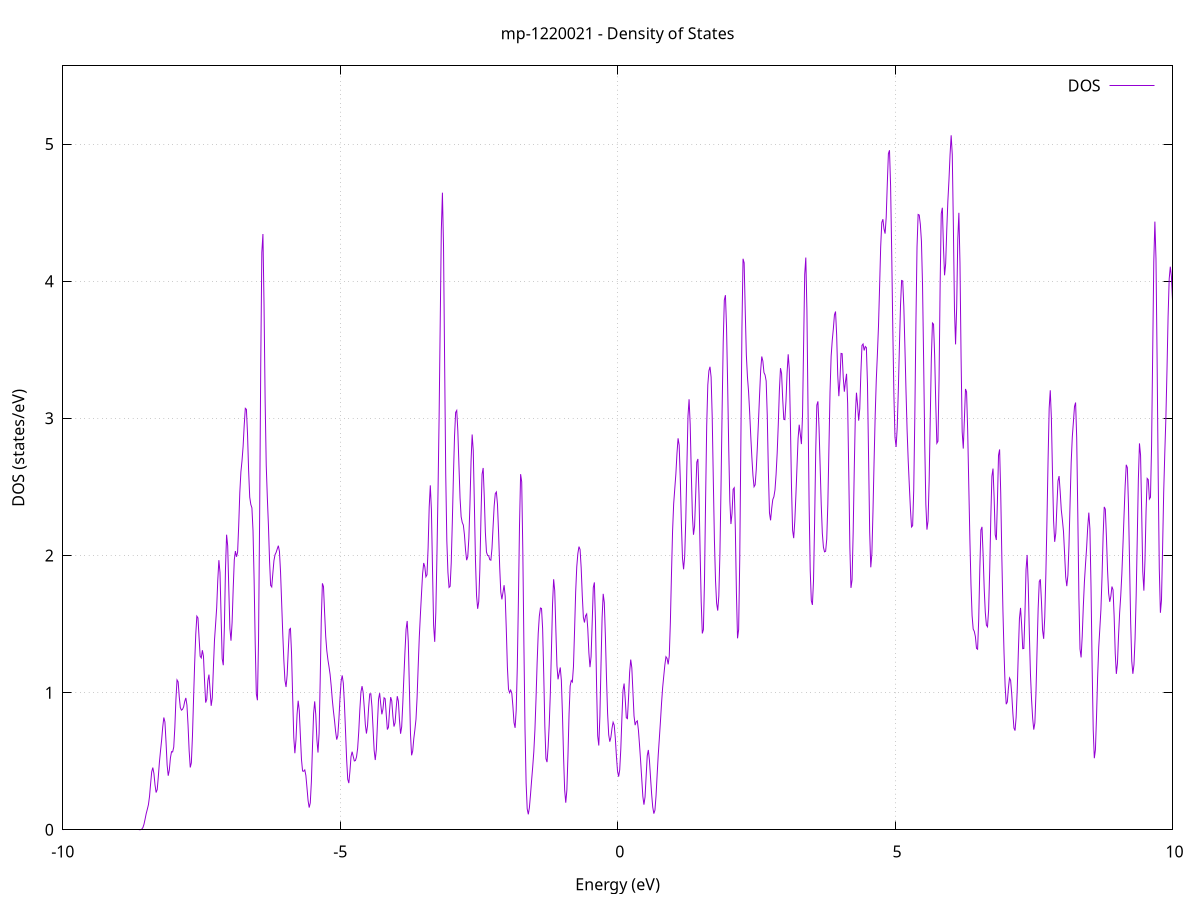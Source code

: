 set title 'mp-1220021 - Density of States'
set xlabel 'Energy (eV)'
set ylabel 'DOS (states/eV)'
set grid
set xrange [-10:10]
set yrange [0:5.570]
set xzeroaxis lt -1
set terminal png size 800,600
set output 'mp-1220021_dos_gnuplot.png'
plot '-' using 1:2 with lines title 'DOS'
-10.302700 0.000000
-10.282900 0.000000
-10.263000 0.000000
-10.243200 0.000000
-10.223300 0.000000
-10.203500 0.000000
-10.183600 0.000000
-10.163800 0.000000
-10.143900 0.000000
-10.124100 0.000000
-10.104200 0.000000
-10.084400 0.000000
-10.064500 0.000000
-10.044700 0.000000
-10.024900 0.000000
-10.005000 0.000000
-9.985200 0.000000
-9.965300 0.000000
-9.945500 0.000000
-9.925600 0.000000
-9.905800 0.000000
-9.885900 0.000000
-9.866100 0.000000
-9.846200 0.000000
-9.826400 0.000000
-9.806500 0.000000
-9.786700 0.000000
-9.766900 0.000000
-9.747000 0.000000
-9.727200 0.000000
-9.707300 0.000000
-9.687500 0.000000
-9.667600 0.000000
-9.647800 0.000000
-9.627900 0.000000
-9.608100 0.000000
-9.588200 0.000000
-9.568400 0.000000
-9.548500 0.000000
-9.528700 0.000000
-9.508900 0.000000
-9.489000 0.000000
-9.469200 0.000000
-9.449300 0.000000
-9.429500 0.000000
-9.409600 0.000000
-9.389800 0.000000
-9.369900 0.000000
-9.350100 0.000000
-9.330200 0.000000
-9.310400 0.000000
-9.290500 0.000000
-9.270700 0.000000
-9.250800 0.000000
-9.231000 0.000000
-9.211200 0.000000
-9.191300 0.000000
-9.171500 0.000000
-9.151600 0.000000
-9.131800 0.000000
-9.111900 0.000000
-9.092100 0.000000
-9.072200 0.000000
-9.052400 0.000000
-9.032500 0.000000
-9.012700 0.000000
-8.992800 0.000000
-8.973000 0.000000
-8.953200 0.000000
-8.933300 0.000000
-8.913500 0.000000
-8.893600 0.000000
-8.873800 0.000000
-8.853900 0.000000
-8.834100 0.000000
-8.814200 0.000000
-8.794400 0.000000
-8.774500 0.000000
-8.754700 0.000000
-8.734800 0.000000
-8.715000 0.000000
-8.695200 0.000000
-8.675300 0.000000
-8.655500 0.000000
-8.635600 0.000000
-8.615800 0.000200
-8.595900 0.001000
-8.576100 0.004700
-8.556200 0.016000
-8.536400 0.040600
-8.516500 0.078200
-8.496700 0.117800
-8.476800 0.149000
-8.457000 0.182200
-8.437100 0.242700
-8.417300 0.335300
-8.397500 0.422600
-8.377600 0.453400
-8.357800 0.410400
-8.337900 0.327800
-8.318100 0.271600
-8.298200 0.293700
-8.278400 0.387000
-8.258500 0.494100
-8.238700 0.576000
-8.218800 0.653500
-8.199000 0.749000
-8.179100 0.818600
-8.159300 0.786000
-8.139500 0.641100
-8.119600 0.472600
-8.099800 0.394000
-8.079900 0.436000
-8.060100 0.524500
-8.040200 0.569400
-8.020400 0.567400
-8.000500 0.602800
-7.980700 0.745000
-7.960800 0.952700
-7.941000 1.092600
-7.921100 1.078400
-7.901300 0.970900
-7.881500 0.890300
-7.861600 0.872200
-7.841800 0.878500
-7.821900 0.896800
-7.802100 0.936400
-7.782200 0.961300
-7.762400 0.908200
-7.742500 0.761300
-7.722700 0.576100
-7.702800 0.454400
-7.683000 0.488100
-7.663100 0.683100
-7.643300 0.952900
-7.623500 1.211600
-7.603600 1.425900
-7.583800 1.557400
-7.563900 1.544600
-7.544100 1.402400
-7.524200 1.265400
-7.504400 1.253000
-7.484500 1.309200
-7.464700 1.265500
-7.444800 1.082700
-7.425000 0.927300
-7.405100 0.952000
-7.385300 1.086800
-7.365400 1.131400
-7.345600 1.019400
-7.325800 0.903800
-7.305900 0.961900
-7.286100 1.177300
-7.266200 1.381700
-7.246400 1.496500
-7.226500 1.619400
-7.206700 1.819000
-7.186800 1.966000
-7.167000 1.876100
-7.147100 1.558900
-7.127300 1.247300
-7.107400 1.199900
-7.087600 1.482700
-7.067800 1.901600
-7.047900 2.151700
-7.028100 2.070900
-7.008200 1.760600
-6.988400 1.468500
-6.968500 1.378700
-6.948700 1.509800
-6.928800 1.757000
-6.909000 1.968700
-6.889100 2.032100
-6.869300 1.990500
-6.849400 2.023400
-6.829600 2.218100
-6.809800 2.458400
-6.789900 2.609700
-6.770100 2.689900
-6.750200 2.795200
-6.730400 2.948900
-6.710500 3.073100
-6.690700 3.065500
-6.670800 2.887100
-6.651000 2.620400
-6.631100 2.425300
-6.611300 2.372000
-6.591400 2.347100
-6.571600 2.180500
-6.551700 1.818100
-6.531900 1.356400
-6.512100 0.990800
-6.492200 0.944400
-6.472400 1.375200
-6.452500 2.275200
-6.432700 3.382300
-6.412800 4.209400
-6.393000 4.343900
-6.373100 3.828800
-6.353300 3.130900
-6.333400 2.657400
-6.313600 2.422500
-6.293700 2.217900
-6.273900 1.964400
-6.254100 1.782100
-6.234200 1.770600
-6.214400 1.869400
-6.194500 1.962600
-6.174700 2.005800
-6.154800 2.022600
-6.135000 2.047800
-6.115100 2.071300
-6.095300 2.029500
-6.075400 1.878300
-6.055600 1.655500
-6.035700 1.430800
-6.015900 1.235500
-5.996100 1.089000
-5.976200 1.041100
-5.956400 1.128900
-5.936500 1.308300
-5.916700 1.460600
-5.896800 1.468100
-5.877000 1.284100
-5.857100 0.968800
-5.837300 0.674900
-5.817400 0.558100
-5.797600 0.655100
-5.777700 0.842300
-5.757900 0.941100
-5.738000 0.870000
-5.718200 0.687900
-5.698400 0.513500
-5.678500 0.428300
-5.658700 0.426800
-5.638800 0.436500
-5.619000 0.395800
-5.599100 0.306600
-5.579300 0.213200
-5.559400 0.161900
-5.539600 0.195800
-5.519700 0.350700
-5.499900 0.605700
-5.480000 0.846400
-5.460200 0.936100
-5.440400 0.839200
-5.420500 0.657100
-5.400700 0.562800
-5.380800 0.701600
-5.361000 1.084200
-5.341100 1.533400
-5.321300 1.796900
-5.301400 1.772600
-5.281600 1.585000
-5.261700 1.410900
-5.241900 1.306600
-5.222000 1.240700
-5.202200 1.189100
-5.182400 1.132800
-5.162500 1.048600
-5.142700 0.948600
-5.122800 0.866900
-5.103000 0.797300
-5.083100 0.716600
-5.063300 0.657600
-5.043400 0.685600
-5.023600 0.807900
-5.003700 0.963000
-4.983900 1.083000
-4.964000 1.125300
-4.944200 1.068300
-4.924400 0.920700
-4.904500 0.720200
-4.884700 0.515700
-4.864800 0.369100
-4.845000 0.340300
-4.825100 0.425600
-4.805300 0.533600
-4.785400 0.569300
-4.765600 0.535000
-4.745700 0.501800
-4.725900 0.504800
-4.706000 0.532000
-4.686200 0.592900
-4.666300 0.714200
-4.646500 0.874500
-4.626700 1.003500
-4.606800 1.047300
-4.587000 1.002200
-4.567100 0.893100
-4.547300 0.766100
-4.527400 0.701800
-4.507600 0.759100
-4.487700 0.892400
-4.467900 0.991100
-4.448000 0.991800
-4.428200 0.897400
-4.408300 0.739400
-4.388500 0.579800
-4.368700 0.508600
-4.348800 0.585500
-4.329000 0.776000
-4.309100 0.953100
-4.289300 0.996300
-4.269400 0.914000
-4.249600 0.842000
-4.229700 0.879900
-4.209900 0.962600
-4.190000 0.955200
-4.170200 0.838000
-4.150300 0.730900
-4.130500 0.747900
-4.110700 0.870600
-4.090800 0.967200
-4.071000 0.939400
-4.051100 0.828800
-4.031300 0.752500
-4.011400 0.779700
-3.991600 0.887100
-3.971700 0.974000
-3.951900 0.937900
-3.932000 0.798800
-3.912200 0.700300
-3.892300 0.750100
-3.872500 0.918700
-3.852600 1.115600
-3.832800 1.300700
-3.813000 1.462100
-3.793100 1.522400
-3.773300 1.373200
-3.753400 1.035800
-3.733600 0.699200
-3.713700 0.543000
-3.693900 0.573100
-3.674000 0.664300
-3.654200 0.729700
-3.634300 0.806200
-3.614500 0.965600
-3.594600 1.193000
-3.574800 1.405100
-3.555000 1.568100
-3.535100 1.720000
-3.515300 1.866700
-3.495400 1.945300
-3.475600 1.917600
-3.455700 1.844800
-3.435900 1.859600
-3.416000 2.055400
-3.396200 2.354500
-3.376300 2.511400
-3.356500 2.333700
-3.336600 1.897000
-3.316800 1.490600
-3.297000 1.370400
-3.277100 1.582000
-3.257300 1.991400
-3.237400 2.466000
-3.217600 3.014700
-3.197700 3.697200
-3.177900 4.370000
-3.158000 4.645300
-3.138200 4.256300
-3.118300 3.408000
-3.098500 2.595600
-3.078600 2.108000
-3.058800 1.877600
-3.038900 1.767000
-3.019100 1.775400
-2.999300 1.945700
-2.979400 2.245400
-2.959600 2.583600
-2.939700 2.870900
-2.919900 3.043000
-2.900000 3.057400
-2.880200 2.907600
-2.860300 2.657100
-2.840500 2.420200
-2.820600 2.282200
-2.800800 2.241300
-2.780900 2.221400
-2.761100 2.151000
-2.741300 2.039600
-2.721400 1.965800
-2.701600 1.990600
-2.681700 2.125700
-2.661900 2.374800
-2.642000 2.688500
-2.622200 2.882100
-2.602300 2.765700
-2.582500 2.380700
-2.562600 1.968200
-2.542800 1.707100
-2.522900 1.611200
-2.503100 1.664600
-2.483300 1.901200
-2.463400 2.279000
-2.443600 2.592400
-2.423700 2.638100
-2.403900 2.430300
-2.384000 2.169600
-2.364200 2.025200
-2.344300 2.000300
-2.324500 1.997900
-2.304600 1.969400
-2.284800 1.965700
-2.264900 2.051200
-2.245100 2.209400
-2.225300 2.361000
-2.205400 2.451100
-2.185600 2.463300
-2.165700 2.372200
-2.145900 2.167000
-2.126000 1.916500
-2.106200 1.733300
-2.086300 1.679900
-2.066500 1.731500
-2.046600 1.783300
-2.026800 1.704000
-2.006900 1.462600
-1.987100 1.186400
-1.967200 1.025500
-1.947400 0.999200
-1.927600 1.018400
-1.907700 0.995700
-1.887900 0.901500
-1.868000 0.782100
-1.848200 0.743300
-1.828300 0.871600
-1.808500 1.186200
-1.788600 1.667000
-1.768800 2.217300
-1.748900 2.593000
-1.729100 2.537000
-1.709200 2.037700
-1.689400 1.344800
-1.669600 0.735400
-1.649700 0.340200
-1.629900 0.152600
-1.610000 0.112500
-1.590200 0.162300
-1.570300 0.257100
-1.550500 0.361100
-1.530600 0.459400
-1.510800 0.569900
-1.490900 0.729400
-1.471100 0.956100
-1.451200 1.216000
-1.431400 1.431600
-1.411600 1.557300
-1.391700 1.617000
-1.371900 1.613500
-1.352000 1.466200
-1.332200 1.136700
-1.312300 0.756000
-1.292500 0.518600
-1.272600 0.493300
-1.252800 0.604100
-1.232900 0.769400
-1.213100 0.995300
-1.193200 1.311300
-1.173400 1.645100
-1.153500 1.826600
-1.133700 1.742000
-1.113900 1.463400
-1.094000 1.196700
-1.074200 1.096900
-1.054300 1.141900
-1.034500 1.183500
-1.014600 1.090100
-0.994800 0.843400
-0.974900 0.535000
-0.955100 0.290400
-0.935200 0.197300
-0.915400 0.288400
-0.895500 0.539500
-0.875700 0.844400
-0.855900 1.048800
-0.836000 1.088300
-0.816200 1.077700
-0.796300 1.189600
-0.776500 1.452100
-0.756600 1.733100
-0.736800 1.917900
-0.716900 2.014600
-0.697100 2.064500
-0.677200 2.043500
-0.657400 1.911400
-0.637500 1.708900
-0.617700 1.548800
-0.597900 1.511300
-0.578000 1.560600
-0.558200 1.573600
-0.538300 1.466600
-0.518500 1.290400
-0.498600 1.185800
-0.478800 1.262100
-0.458900 1.508600
-0.439100 1.765800
-0.419200 1.803700
-0.399400 1.515400
-0.379500 1.047500
-0.359700 0.685000
-0.339800 0.614300
-0.320000 0.828700
-0.300200 1.196400
-0.280300 1.545000
-0.260500 1.720400
-0.240600 1.656700
-0.220800 1.410500
-0.200900 1.105400
-0.181100 0.848700
-0.161200 0.692400
-0.141400 0.642300
-0.121500 0.674400
-0.101700 0.740400
-0.081800 0.784100
-0.062000 0.763200
-0.042200 0.668900
-0.022300 0.537700
-0.002500 0.429300
0.017400 0.387600
0.037200 0.436800
0.057100 0.589800
0.076900 0.817700
0.096800 1.017100
0.116600 1.066400
0.136500 0.954100
0.156300 0.816700
0.176200 0.810500
0.196000 0.958500
0.215800 1.146900
0.235700 1.241100
0.255500 1.180800
0.275400 1.004900
0.295200 0.830600
0.315100 0.763000
0.334900 0.787100
0.354800 0.794300
0.374600 0.726300
0.394500 0.617600
0.414300 0.501600
0.434200 0.371500
0.454000 0.244400
0.473800 0.183200
0.493700 0.238900
0.513500 0.390900
0.533400 0.539600
0.553200 0.581900
0.573100 0.506000
0.592900 0.379400
0.612800 0.259200
0.632600 0.165500
0.652500 0.117800
0.672300 0.143300
0.692200 0.249400
0.712000 0.402000
0.731900 0.547100
0.751700 0.667200
0.771500 0.790400
0.791400 0.924600
0.811200 1.037100
0.831100 1.120900
0.850900 1.201900
0.870800 1.261700
0.890600 1.249800
0.910500 1.206100
0.930300 1.268000
0.950200 1.511300
0.970000 1.860800
0.989900 2.176800
1.009700 2.377000
1.029500 2.486300
1.049400 2.594900
1.069200 2.743400
1.089100 2.854400
1.108900 2.804500
1.128800 2.560200
1.148600 2.231500
1.168500 1.981600
1.188300 1.899400
1.208200 1.993200
1.228000 2.258500
1.247900 2.652200
1.267700 3.015400
1.287500 3.139100
1.307400 2.955800
1.327200 2.606000
1.347100 2.295000
1.366900 2.151100
1.386800 2.214400
1.406600 2.444200
1.426500 2.680100
1.446300 2.703800
1.466200 2.441900
1.486000 2.034900
1.505900 1.661200
1.525700 1.431500
1.545600 1.459100
1.565400 1.823000
1.585200 2.410400
1.605100 2.946100
1.624900 3.242800
1.644800 3.346600
1.664600 3.375900
1.684500 3.300500
1.704300 3.010700
1.724200 2.550400
1.744000 2.112300
1.763900 1.817800
1.783700 1.652100
1.803600 1.598200
1.823400 1.704400
1.843200 2.014400
1.863100 2.499800
1.882900 3.059900
1.902800 3.557500
1.922600 3.862700
1.942500 3.898100
1.962300 3.667900
1.982200 3.253000
2.002000 2.780600
2.021900 2.396800
2.041700 2.229300
2.061600 2.307200
2.081400 2.482400
2.101200 2.493900
2.121100 2.195500
2.140900 1.723600
2.160800 1.396000
2.180600 1.459900
2.200500 1.969500
2.220300 2.802900
2.240200 3.662100
2.260000 4.163500
2.279900 4.133900
2.299700 3.783400
2.319600 3.462000
2.339400 3.301500
2.359300 3.195900
2.379100 3.046100
2.398900 2.872300
2.418800 2.716700
2.438600 2.584200
2.458500 2.501100
2.478300 2.515200
2.498200 2.626500
2.518000 2.791800
2.537900 2.976000
2.557700 3.167800
2.577600 3.349100
2.597400 3.450800
2.617300 3.417300
2.637100 3.333700
2.656900 3.316300
2.676800 3.272400
2.696600 3.018300
2.716500 2.610500
2.736300 2.311100
2.756200 2.256400
2.776000 2.341800
2.795900 2.407700
2.815700 2.427800
2.835600 2.478000
2.855400 2.590700
2.875300 2.747700
2.895100 2.956600
2.914900 3.202400
2.934800 3.366000
2.954600 3.328100
2.974500 3.143300
2.994300 2.992900
3.014200 2.990100
3.034000 3.127000
3.053900 3.332400
3.073700 3.466900
3.093600 3.357200
3.113400 2.970900
3.133300 2.497900
3.153100 2.183900
3.172900 2.126500
3.192800 2.250400
3.212600 2.439300
3.232500 2.648800
3.252300 2.853500
3.272200 2.953400
3.292000 2.885100
3.311900 2.812200
3.331700 3.016500
3.351600 3.536200
3.371400 4.049000
3.391300 4.172500
3.411100 3.788000
3.431000 3.080300
3.450800 2.371000
3.470600 1.892700
3.490500 1.670500
3.510300 1.639800
3.530200 1.818800
3.550000 2.241700
3.569900 2.759900
3.589700 3.096200
3.609600 3.123700
3.629400 2.934600
3.649300 2.656100
3.669100 2.372400
3.689000 2.162700
3.708800 2.060300
3.728600 2.026600
3.748500 2.030900
3.768300 2.119400
3.788200 2.373800
3.808000 2.783600
3.827900 3.194400
3.847700 3.452500
3.867600 3.567100
3.887400 3.652400
3.907300 3.754100
3.927100 3.778900
3.947000 3.609500
3.966800 3.315800
3.986600 3.161600
4.006500 3.281200
4.026300 3.473500
4.046200 3.471500
4.066000 3.297500
4.085900 3.194300
4.105700 3.266800
4.125600 3.324700
4.145400 3.108800
4.165300 2.603400
4.185100 2.061200
4.205000 1.763800
4.224800 1.821300
4.244700 2.164200
4.264500 2.631400
4.284300 3.029000
4.304200 3.187100
4.324000 3.099200
4.343900 2.983400
4.363700 3.070400
4.383600 3.332600
4.403400 3.531600
4.423300 3.542200
4.443100 3.495000
4.463000 3.523800
4.482800 3.515900
4.502700 3.251200
4.522500 2.715500
4.542300 2.171200
4.562200 1.913900
4.582000 2.012800
4.601900 2.322800
4.621700 2.685700
4.641600 3.020600
4.661400 3.279400
4.681300 3.466000
4.701100 3.671600
4.721000 3.959000
4.740800 4.251200
4.760700 4.428100
4.780500 4.452100
4.800300 4.381300
4.820200 4.347000
4.840000 4.464900
4.859900 4.710200
4.879700 4.929900
4.899600 4.954800
4.919400 4.695600
4.939300 4.207800
4.959100 3.648600
4.979000 3.165600
4.998800 2.861800
5.018700 2.791200
5.038500 2.930800
5.058300 3.201700
5.078200 3.524800
5.098000 3.822900
5.117900 4.005200
5.137700 4.002000
5.157600 3.816100
5.177400 3.519400
5.197300 3.196500
5.217100 2.910000
5.237000 2.689300
5.256800 2.511100
5.276700 2.339600
5.296500 2.207700
5.316400 2.217300
5.336200 2.476000
5.356000 3.015400
5.375900 3.698000
5.395700 4.249600
5.415600 4.486600
5.435400 4.482500
5.455300 4.415200
5.475100 4.292200
5.495000 3.970900
5.514800 3.421000
5.534700 2.817600
5.554500 2.375100
5.574400 2.188600
5.594200 2.252100
5.614000 2.540300
5.633900 2.989700
5.653700 3.437900
5.673600 3.695100
5.693400 3.686500
5.713300 3.458600
5.733100 3.110400
5.753000 2.818500
5.772800 2.832900
5.792700 3.284300
5.812500 3.980700
5.832400 4.493100
5.852200 4.535500
5.872000 4.251600
5.891900 4.043000
5.911700 4.126900
5.931600 4.374500
5.951400 4.582700
5.971300 4.737900
5.991100 4.922300
6.011000 5.063700
6.030800 4.924200
6.050700 4.408100
6.070500 3.796400
6.090400 3.539500
6.110200 3.809700
6.130100 4.304300
6.149900 4.498800
6.169700 4.133300
6.189600 3.445100
6.209400 2.902100
6.229300 2.779500
6.249100 2.989700
6.269000 3.214200
6.288800 3.192600
6.308700 2.909400
6.328500 2.509500
6.348400 2.116600
6.368200 1.787200
6.388100 1.561600
6.407900 1.463700
6.427700 1.446600
6.447600 1.408700
6.467400 1.323100
6.487300 1.316500
6.507100 1.528400
6.527000 1.898400
6.546800 2.185400
6.566700 2.208700
6.586500 2.007800
6.606400 1.758600
6.626200 1.583900
6.646100 1.492400
6.665900 1.480100
6.685700 1.601400
6.705600 1.893500
6.725400 2.277100
6.745300 2.578200
6.765100 2.633700
6.785000 2.423700
6.804800 2.151100
6.824700 2.113000
6.844500 2.394400
6.864400 2.730800
6.884200 2.773200
6.904100 2.454400
6.923900 1.995300
6.943800 1.600000
6.963600 1.292900
6.983400 1.049100
7.003300 0.915700
7.023100 0.932000
7.043000 1.033900
7.062800 1.106700
7.082700 1.089500
7.102500 0.990500
7.122400 0.852700
7.142200 0.742200
7.162100 0.723300
7.181900 0.820000
7.201800 1.022300
7.221600 1.295300
7.241400 1.539900
7.261300 1.617900
7.281100 1.493900
7.301000 1.320400
7.320800 1.321900
7.340700 1.574900
7.360500 1.898900
7.380400 2.003900
7.400200 1.788800
7.420100 1.428700
7.439900 1.135600
7.459800 0.950100
7.479600 0.813700
7.499400 0.730500
7.519300 0.778500
7.539100 0.994000
7.559000 1.309500
7.578800 1.613200
7.598700 1.809500
7.618500 1.826200
7.638400 1.663500
7.658200 1.455700
7.678100 1.392400
7.697900 1.550500
7.717800 1.864500
7.737600 2.257400
7.757400 2.695100
7.777300 3.074000
7.797100 3.204300
7.817000 3.002400
7.836800 2.606900
7.856700 2.254100
7.876500 2.099500
7.896400 2.161600
7.916200 2.358000
7.936100 2.542600
7.955900 2.579100
7.975800 2.465600
7.995600 2.333000
8.015500 2.259100
8.035300 2.175400
8.055100 2.015500
8.075000 1.845100
8.094800 1.776300
8.114700 1.856000
8.134500 2.076300
8.154400 2.387300
8.174200 2.680800
8.194100 2.864300
8.213900 2.973200
8.233800 3.086100
8.253600 3.115200
8.273500 2.858100
8.293300 2.299100
8.313100 1.693600
8.333000 1.318800
8.352800 1.256800
8.372700 1.409500
8.392500 1.625900
8.412400 1.806800
8.432200 1.935700
8.452100 2.056000
8.471900 2.206000
8.491800 2.312200
8.511600 2.193600
8.531500 1.770200
8.551300 1.198400
8.571100 0.731100
8.591000 0.521900
8.610800 0.582700
8.630700 0.825300
8.650500 1.112000
8.670400 1.330000
8.690200 1.465600
8.710100 1.606800
8.729900 1.843400
8.749800 2.145400
8.769600 2.354200
8.789500 2.337300
8.809300 2.134500
8.829200 1.894800
8.849000 1.725000
8.868800 1.662400
8.888700 1.702100
8.908500 1.773500
8.928400 1.749400
8.948200 1.556600
8.968100 1.285700
8.987900 1.136800
9.007800 1.213500
9.027600 1.413800
9.047500 1.582500
9.067300 1.707000
9.087200 1.866600
9.107000 2.074500
9.126800 2.294100
9.146700 2.507300
9.166500 2.661300
9.186400 2.640500
9.206200 2.377000
9.226100 1.945700
9.245900 1.515000
9.265800 1.229800
9.285600 1.137400
9.305500 1.203100
9.325300 1.392600
9.345200 1.706000
9.365000 2.125000
9.384800 2.556000
9.404700 2.817300
9.424500 2.730500
9.444400 2.319700
9.464200 1.881900
9.484100 1.743700
9.503900 1.963400
9.523800 2.325100
9.543600 2.561900
9.563500 2.552500
9.583300 2.411600
9.603200 2.424400
9.623000 2.800500
9.642900 3.474200
9.662700 4.140000
9.682500 4.434600
9.702400 4.163600
9.722200 3.441200
9.742100 2.587700
9.761900 1.905500
9.781800 1.582100
9.801600 1.674500
9.821500 2.053900
9.841300 2.461000
9.861200 2.749000
9.881000 3.006300
9.900900 3.355600
9.920700 3.743300
9.940500 4.016800
9.960400 4.105500
9.980200 4.036900
10.000100 3.861000
10.019900 3.633300
10.039800 3.406300
10.059600 3.214100
10.079500 3.125100
10.099300 3.261400
10.119200 3.656100
10.139000 4.134200
10.158900 4.429500
10.178700 4.411200
10.198500 4.177900
10.218400 3.933000
10.238200 3.760600
10.258100 3.566100
10.277900 3.289400
10.297800 3.090300
10.317600 3.201400
10.337500 3.646600
10.357300 4.192100
10.377200 4.543000
10.397000 4.540300
10.416900 4.201400
10.436700 3.671800
10.456500 3.204000
10.476400 3.085400
10.496200 3.463000
10.516100 4.247500
10.535900 5.182200
10.555800 5.945900
10.575600 6.273400
10.595500 6.120700
10.615300 5.678800
10.635200 5.169300
10.655000 4.696400
10.674900 4.298700
10.694700 4.028800
10.714600 3.942900
10.734400 4.036300
10.754200 4.198800
10.774100 4.264500
10.793900 4.140000
10.813800 3.880300
10.833600 3.626300
10.853500 3.482600
10.873300 3.475100
10.893200 3.593600
10.913000 3.780100
10.932900 3.882200
10.952700 3.730300
10.972600 3.306400
10.992400 2.784300
11.012200 2.395900
11.032100 2.322900
11.051900 2.662800
11.071800 3.327200
11.091600 4.023000
11.111500 4.514700
11.131300 4.835900
11.151200 5.123500
11.171000 5.350200
11.190900 5.331600
11.210700 4.961600
11.230600 4.344800
11.250400 3.661400
11.270200 3.023300
11.290100 2.546900
11.309900 2.409400
11.329800 2.696300
11.349600 3.278100
11.369500 3.928400
11.389300 4.478800
11.409200 4.825800
11.429000 4.928600
11.448900 4.830500
11.468700 4.577500
11.488600 4.161500
11.508400 3.641500
11.528300 3.220600
11.548100 3.098800
11.567900 3.274700
11.587800 3.502800
11.607600 3.474000
11.627500 3.121200
11.647300 2.724100
11.667200 2.623700
11.687000 2.895200
11.706900 3.337000
11.726700 3.646100
11.746600 3.602400
11.766400 3.237000
11.786300 2.786500
11.806100 2.416900
11.825900 2.133800
11.845800 1.995700
11.865600 2.192600
11.885500 2.760000
11.905300 3.357400
11.925200 3.558900
11.945000 3.325100
11.964900 2.993500
11.984700 2.861600
12.004600 2.928900
12.024400 2.989200
12.044300 2.875900
12.064100 2.627700
12.083900 2.436100
12.103800 2.448000
12.123600 2.644700
12.143500 2.874300
12.163300 2.936500
12.183200 2.691900
12.203000 2.192100
12.222900 1.693200
12.242700 1.456800
12.262600 1.528700
12.282400 1.766000
12.302300 2.071500
12.322100 2.492600
12.342000 3.064700
12.361800 3.665000
12.381600 4.084600
12.401500 4.213800
12.421300 4.117800
12.441200 3.942600
12.461000 3.773700
12.480900 3.603600
12.500700 3.415400
12.520600 3.227200
12.540400 3.043700
12.560300 2.836400
12.580100 2.607400
12.600000 2.470600
12.619800 2.636500
12.639600 3.201400
12.659500 3.886500
12.679300 4.157400
12.699200 3.768900
12.719000 3.058400
12.738900 2.577400
12.758700 2.572000
12.778600 2.872200
12.798400 3.144400
12.818300 3.202100
12.838100 3.119500
12.858000 3.076200
12.877800 3.127900
12.897600 3.153100
12.917500 2.996600
12.937300 2.644900
12.957200 2.266500
12.977000 2.077800
12.996900 2.165100
13.016700 2.440700
13.036600 2.762600
13.056400 3.012700
13.076300 3.058600
13.096100 2.814000
13.116000 2.394200
13.135800 2.059800
13.155600 1.979900
13.175500 2.145200
13.195300 2.460400
13.215200 2.817000
13.235000 3.107900
13.254900 3.248200
13.274700 3.208700
13.294600 3.035100
13.314400 2.821100
13.334300 2.660800
13.354100 2.631900
13.374000 2.753200
13.393800 2.923400
13.413700 2.988800
13.433500 2.895900
13.453300 2.692800
13.473200 2.424400
13.493000 2.136000
13.512900 1.946200
13.532700 2.010400
13.552600 2.383300
13.572400 2.936200
13.592300 3.415300
13.612100 3.624800
13.632000 3.583800
13.651800 3.477800
13.671700 3.478400
13.691500 3.638200
13.711300 3.914200
13.731200 4.261700
13.751000 4.660200
13.770900 5.019700
13.790700 5.194200
13.810600 5.181500
13.830400 5.155800
13.850300 5.189400
13.870100 5.094300
13.890000 4.680100
13.909800 4.048300
13.929700 3.478300
13.949500 3.135700
13.969300 3.008300
13.989200 2.990700
14.009000 2.957400
14.028900 2.881200
14.048700 2.921400
14.068600 3.283100
14.088400 3.945700
14.108300 4.611100
14.128100 4.958900
14.148000 4.915600
14.167800 4.648800
14.187700 4.312100
14.207500 3.897800
14.227400 3.411000
14.247200 3.008000
14.267000 2.825400
14.286900 2.827300
14.306700 2.919700
14.326600 3.085200
14.346400 3.337900
14.366300 3.594500
14.386100 3.637100
14.406000 3.285600
14.425800 2.620300
14.445700 1.932900
14.465500 1.470300
14.485400 1.316300
14.505200 1.444200
14.525000 1.771900
14.544900 2.217500
14.564700 2.758500
14.584600 3.380300
14.604400 3.944900
14.624300 4.191100
14.644100 3.954800
14.664000 3.387700
14.683800 2.844300
14.703700 2.515300
14.723500 2.307300
14.743400 2.123700
14.763200 2.063300
14.783000 2.218600
14.802900 2.460200
14.822700 2.580900
14.842600 2.528000
14.862400 2.382800
14.882300 2.230400
14.902100 2.137900
14.922000 2.181300
14.941800 2.422500
14.961700 2.863800
14.981500 3.410400
15.001400 3.881300
15.021200 4.138000
15.041100 4.206800
15.060900 4.184200
15.080700 4.083000
15.100600 3.887900
15.120400 3.666600
15.140300 3.515300
15.160100 3.463300
15.180000 3.450300
15.199800 3.348500
15.219700 3.062800
15.239500 2.655500
15.259400 2.302200
15.279200 2.118200
15.299100 2.076200
15.318900 2.071000
15.338700 2.036700
15.358600 2.005000
15.378400 2.038000
15.398300 2.150400
15.418100 2.326600
15.438000 2.534200
15.457800 2.702800
15.477700 2.762600
15.497500 2.676000
15.517400 2.414600
15.537200 2.006100
15.557100 1.606200
15.576900 1.406400
15.596700 1.465800
15.616600 1.706000
15.636400 2.030500
15.656300 2.367300
15.676100 2.629300
15.696000 2.740800
15.715800 2.739000
15.735700 2.787200
15.755500 3.026100
15.775400 3.405400
15.795200 3.708700
15.815100 3.809600
15.834900 3.853100
15.854700 4.060300
15.874600 4.409800
15.894400 4.646700
15.914300 4.538500
15.934100 4.058100
15.954000 3.422500
15.973800 2.953900
15.993700 2.833900
16.013500 3.037800
16.033400 3.454700
16.053200 3.905600
16.073100 4.143400
16.092900 4.057300
16.112800 3.793100
16.132600 3.525100
16.152400 3.224400
16.172300 2.765800
16.192100 2.176500
16.212000 1.676700
16.231800 1.483200
16.251700 1.639100
16.271500 2.032000
16.291400 2.485600
16.311200 2.792700
16.331100 2.763600
16.350900 2.358300
16.370800 1.757600
16.390600 1.242800
16.410400 1.001200
16.430300 1.047200
16.450100 1.274100
16.470000 1.520300
16.489800 1.620900
16.509700 1.507700
16.529500 1.298400
16.549400 1.243400
16.569200 1.587400
16.589100 2.418400
16.608900 3.486000
16.628800 4.216100
16.648600 4.158800
16.668400 3.435600
16.688300 2.580700
16.708100 2.003900
16.728000 1.781800
16.747800 1.872400
16.767700 2.264300
16.787500 2.842400
16.807400 3.294400
16.827200 3.337900
16.847100 3.012200
16.866900 2.615600
16.886800 2.374900
16.906600 2.283700
16.926500 2.224900
16.946300 2.130600
16.966100 1.989800
16.986000 1.789700
17.005800 1.544400
17.025700 1.341900
17.045500 1.273700
17.065400 1.339300
17.085200 1.490100
17.105100 1.743600
17.124900 2.154400
17.144800 2.650100
17.164600 3.021100
17.184500 3.171600
17.204300 3.260800
17.224100 3.467100
17.244000 3.719000
17.263800 3.782600
17.283700 3.557000
17.303500 3.198600
17.323400 2.948400
17.343200 2.883900
17.363100 2.869700
17.382900 2.725100
17.402800 2.425200
17.422600 2.141400
17.442500 2.053900
17.462300 2.142800
17.482100 2.238000
17.502000 2.255200
17.521800 2.297100
17.541700 2.533900
17.561500 3.044700
17.581400 3.745000
17.601200 4.408200
17.621100 4.782400
17.640900 4.731000
17.660800 4.287500
17.680600 3.631800
17.700500 3.003100
17.720300 2.559600
17.740200 2.318300
17.760000 2.227800
17.779800 2.244800
17.799700 2.351300
17.819500 2.543900
17.839400 2.830600
17.859200 3.208500
17.879100 3.583400
17.898900 3.760800
17.918800 3.622000
17.938600 3.256300
17.958500 2.870300
17.978300 2.657600
17.998200 2.740200
18.018000 3.101600
18.037800 3.562800
18.057700 3.885900
18.077500 3.901000
18.097400 3.564800
18.117200 2.977400
18.137100 2.365700
18.156900 1.982900
18.176800 1.945000
18.196600 2.190800
18.216500 2.637100
18.236300 3.259800
18.256200 3.949800
18.276000 4.448700
18.295800 4.579400
18.315700 4.444700
18.335500 4.275100
18.355400 4.154500
18.375200 4.014800
18.395100 3.836600
18.414900 3.685200
18.434800 3.563900
18.454600 3.392600
18.474500 3.179200
18.494300 3.120000
18.514200 3.405600
18.534000 3.918300
18.553800 4.269400
18.573700 4.203900
18.593500 3.854200
18.613400 3.537900
18.633200 3.404800
18.653100 3.376500
18.672900 3.369300
18.692800 3.421500
18.712600 3.599800
18.732500 3.877400
18.752300 4.130600
18.772200 4.256000
18.792000 4.288800
18.811900 4.350300
18.831700 4.465900
18.851500 4.512300
18.871400 4.348300
18.891200 3.962100
18.911100 3.546500
18.930900 3.409000
18.950800 3.684800
18.970600 4.175900
18.990500 4.548100
19.010300 4.592700
19.030200 4.280500
19.050000 3.754800
19.069900 3.350500
19.089700 3.421300
19.109500 3.984300
19.129400 4.633800
19.149200 4.940200
19.169100 4.858400
19.188900 4.639500
19.208800 4.448700
19.228600 4.245200
19.248500 4.008900
19.268300 3.874200
19.288200 3.934100
19.308000 4.040600
19.327900 3.971600
19.347700 3.725700
19.367500 3.503500
19.387400 3.464800
19.407200 3.616500
19.427100 3.888600
19.446900 4.201600
19.466800 4.430100
19.486600 4.432600
19.506500 4.196900
19.526300 3.857400
19.546200 3.534300
19.566000 3.259600
19.585900 3.065000
19.605700 3.022700
19.625600 3.152600
19.645400 3.343200
19.665200 3.408500
19.685100 3.228800
19.704900 2.841800
19.724800 2.420200
19.744600 2.171500
19.764500 2.228900
19.784300 2.625300
19.804200 3.327300
19.824000 4.211500
19.843900 5.033000
19.863700 5.530100
19.883600 5.585700
19.903400 5.284000
19.923200 4.861100
19.943100 4.573200
19.962900 4.516600
19.982800 4.586100
20.002600 4.627600
20.022500 4.558600
20.042300 4.340800
20.062200 3.965100
20.082000 3.520400
20.101900 3.193800
20.121700 3.133700
20.141600 3.329300
20.161400 3.635400
20.181200 3.902900
20.201100 4.099300
20.220900 4.327700
20.240800 4.708100
20.260600 5.171500
20.280500 5.399500
20.300300 5.115700
20.320200 4.444200
20.340000 3.824800
20.359900 3.568000
20.379700 3.632700
20.399600 3.819800
20.419400 4.002500
20.439300 4.129900
20.459100 4.176100
20.478900 4.165900
20.498800 4.163900
20.518600 4.199400
20.538500 4.222800
20.558300 4.134300
20.578200 3.884200
20.598000 3.560100
20.617900 3.340100
20.637700 3.362200
20.657600 3.628600
20.677400 3.982500
20.697300 4.230300
20.717100 4.347600
20.736900 4.504800
20.756800 4.815800
20.776600 5.078200
20.796500 4.917000
20.816300 4.266900
20.836200 3.519000
20.856000 3.095900
20.875900 3.066200
20.895700 3.253700
20.915600 3.554200
20.935400 3.957800
20.955300 4.303400
20.975100 4.272400
20.994900 3.734000
21.014800 2.954900
21.034600 2.407900
21.054500 2.446300
21.074300 3.125600
21.094200 4.176800
21.114000 5.094400
21.133900 5.401700
21.153700 4.983200
21.173600 4.160400
21.193400 3.437600
21.213300 3.182200
21.233100 3.477700
21.252900 4.180100
21.272800 5.022900
21.292600 5.667400
21.312500 5.836700
21.332300 5.513300
21.352200 4.903900
21.372000 4.212700
21.391900 3.580500
21.411700 3.168000
21.431600 3.105000
21.451400 3.348500
21.471300 3.697600
21.491100 3.947100
21.511000 4.013800
21.530800 4.000700
21.550600 4.091100
21.570500 4.266500
21.590300 4.270600
21.610200 3.986500
21.630000 3.655400
21.649900 3.577600
21.669700 3.760900
21.689600 3.966400
21.709400 3.984000
21.729300 3.792600
21.749100 3.497600
21.769000 3.166900
21.788800 2.776800
21.808600 2.327300
21.828500 1.962600
21.848300 1.928300
21.868200 2.376600
21.888000 3.225900
21.907900 4.235000
21.927700 5.152200
21.947600 5.759300
21.967400 5.919000
21.987300 5.675600
22.007100 5.225500
22.027000 4.771900
22.046800 4.435500
22.066600 4.218000
22.086500 4.022100
22.106300 3.786400
22.126200 3.592100
22.146000 3.570800
22.165900 3.716800
22.185700 3.886400
22.205600 4.000700
22.225400 4.138400
22.245300 4.403900
22.265100 4.785100
22.285000 5.160200
22.304800 5.425100
22.324700 5.578600
22.344500 5.617600
22.364300 5.418200
22.384200 4.900900
22.404000 4.245600
22.423900 3.725700
22.443700 3.431400
22.463600 3.317900
22.483400 3.326200
22.503300 3.317600
22.523100 3.109300
22.543000 2.708800
22.562800 2.393000
22.582700 2.474900
22.602500 2.985600
22.622300 3.584700
22.642200 3.869900
22.662000 3.820200
22.681900 3.759700
22.701700 3.829300
22.721600 3.776100
22.741400 3.391200
22.761300 2.898600
22.781100 2.744500
22.801000 3.118700
22.820800 3.806400
22.840700 4.461400
22.860500 4.914300
22.880300 5.210500
22.900200 5.423900
22.920000 5.482800
22.939900 5.238800
22.959700 4.723500
22.979600 4.201200
22.999400 3.905300
23.019300 3.879900
23.039100 4.104400
23.059000 4.532100
23.078800 4.931000
23.098700 4.946300
23.118500 4.433400
23.138400 3.580700
23.158200 2.728200
23.178000 2.215400
23.197900 2.295700
23.217700 2.955500
23.237600 3.787100
23.257400 4.236100
23.277300 4.118400
23.297100 3.831900
23.317000 3.961100
23.336800 4.694700
23.356700 5.659200
23.376500 6.286200
23.396400 6.294400
23.416200 5.832400
23.436000 5.262500
23.455900 4.862500
23.475700 4.664400
23.495600 4.504400
23.515400 4.217400
23.535300 3.813000
23.555100 3.467000
23.575000 3.328200
23.594800 3.378400
23.614700 3.523800
23.634500 3.744500
23.654400 4.065600
23.674200 4.426500
23.694000 4.674000
23.713900 4.684400
23.733700 4.432500
23.753600 3.997600
23.773400 3.590500
23.793300 3.441300
23.813100 3.509000
23.833000 3.485100
23.852800 3.251300
23.872700 3.114000
23.892500 3.415300
23.912400 4.073200
23.932200 4.631100
23.952000 4.696600
23.971900 4.282600
23.991700 3.743500
24.011600 3.448000
24.031400 3.574200
24.051300 4.107500
24.071100 4.839400
24.091000 5.399500
24.110800 5.496300
24.130700 5.179000
24.150500 4.780200
24.170400 4.586400
24.190200 4.579700
24.210100 4.494200
24.229900 4.161900
24.249700 3.780200
24.269600 3.756600
24.289400 4.286100
24.309300 5.106500
24.329100 5.716600
24.349000 5.883400
24.368800 5.780500
24.388700 5.587500
24.408500 5.271600
24.428400 4.798900
24.448200 4.244200
24.468100 3.683000
24.487900 3.199200
24.507700 2.958300
24.527600 3.061400
24.547400 3.374600
24.567300 3.724900
24.587100 4.178100
24.607000 4.840500
24.626800 5.480300
24.646700 5.677300
24.666500 5.305600
24.686400 4.633700
24.706200 4.025300
24.726100 3.694700
24.745900 3.634700
24.765700 3.663800
24.785600 3.645700
24.805400 3.687300
24.825300 4.016400
24.845100 4.681500
24.865000 5.459100
24.884800 6.001100
24.904700 6.039600
24.924500 5.607300
24.944400 5.091600
24.964200 4.889100
24.984100 4.982800
25.003900 5.027300
25.023800 4.827600
25.043600 4.527800
25.063400 4.339100
25.083300 4.334400
25.103100 4.535900
25.123000 4.975100
25.142800 5.617500
25.162700 6.312100
25.182500 6.766400
25.202400 6.627600
25.222200 5.794900
25.242100 4.637000
25.261900 3.725900
25.281800 3.345100
25.301600 3.365700
25.321400 3.537200
25.341300 3.726100
25.361100 3.879800
25.381000 3.942100
25.400800 3.896200
25.420700 3.833400
25.440500 3.912100
25.460400 4.233700
25.480200 4.734000
25.500100 5.167600
25.519900 5.278300
25.539800 5.053500
25.559600 4.744500
25.579400 4.609500
25.599300 4.707700
25.619100 4.937100
25.639000 5.146300
25.658800 5.164700
25.678700 4.894500
25.698500 4.450500
25.718400 4.057900
25.738200 3.819900
25.758100 3.713900
25.777900 3.698200
25.797800 3.705800
25.817600 3.672500
25.837500 3.637400
25.857300 3.695400
25.877100 3.858100
25.897000 4.063000
25.916800 4.249100
25.936700 4.356800
25.956500 4.344900
25.976400 4.252700
25.996200 4.154600
26.016100 4.028200
26.035900 3.783700
26.055800 3.463500
26.075600 3.251300
26.095500 3.205500
26.115300 3.158700
26.135100 2.954600
26.155000 2.654100
26.174800 2.501600
26.194700 2.758100
26.214500 3.437100
26.234400 4.159300
26.254200 4.474400
26.274100 4.345000
26.293900 4.102100
26.313800 4.000400
26.333600 4.039800
26.353500 4.129000
26.373300 4.207300
26.393100 4.218000
26.413000 4.102800
26.432800 3.848200
26.452700 3.467500
26.472500 2.978200
26.492400 2.471900
26.512200 2.117200
26.532100 2.002800
26.551900 2.046800
26.571800 2.138900
26.591600 2.273300
26.611500 2.435900
26.631300 2.500900
26.651100 2.381400
26.671000 2.163500
26.690800 1.980800
26.710700 1.844600
26.730500 1.666200
26.750400 1.398000
26.770200 1.104400
26.790100 0.879100
26.809900 0.731100
26.829800 0.605400
26.849600 0.492500
26.869500 0.440200
26.889300 0.463600
26.909200 0.506800
26.929000 0.499800
26.948800 0.418700
26.968700 0.289800
26.988500 0.162300
27.008400 0.075100
27.028200 0.037200
27.048100 0.033600
27.067900 0.041900
27.087800 0.044300
27.107600 0.035200
27.127500 0.021000
27.147300 0.011500
27.167200 0.014300
27.187000 0.036800
27.206800 0.083600
27.226700 0.141700
27.246500 0.176800
27.266400 0.162400
27.286200 0.109800
27.306100 0.054600
27.325900 0.020000
27.345800 0.005400
27.365600 0.001200
27.385500 0.001000
27.405300 0.003900
27.425200 0.013300
27.445000 0.033700
27.464800 0.062700
27.484700 0.086200
27.504500 0.089500
27.524400 0.075900
27.544200 0.066400
27.564100 0.074300
27.583900 0.088500
27.603800 0.087700
27.623600 0.065800
27.643500 0.036600
27.663300 0.015000
27.683200 0.004500
27.703000 0.001000
27.722900 0.000200
27.742700 0.000000
27.762500 0.000000
27.782400 0.000000
27.802200 0.000000
27.822100 0.000000
27.841900 0.000000
27.861800 0.000000
27.881600 0.000000
27.901500 0.000000
27.921300 0.000000
27.941200 0.000000
27.961000 0.000000
27.980900 0.000000
28.000700 0.000000
28.020500 0.000000
28.040400 0.000000
28.060200 0.000000
28.080100 0.000000
28.099900 0.000000
28.119800 0.000000
28.139600 0.000000
28.159500 0.000000
28.179300 0.000000
28.199200 0.000000
28.219000 0.000000
28.238900 0.000000
28.258700 0.000000
28.278500 0.000000
28.298400 0.000000
28.318200 0.000000
28.338100 0.000000
28.357900 0.000000
28.377800 0.000000
28.397600 0.000000
28.417500 0.000000
28.437300 0.000000
28.457200 0.000000
28.477000 0.000000
28.496900 0.000000
28.516700 0.000000
28.536600 0.000000
28.556400 0.000000
28.576200 0.000000
28.596100 0.000000
28.615900 0.000000
28.635800 0.000000
28.655600 0.000000
28.675500 0.000000
28.695300 0.000000
28.715200 0.000000
28.735000 0.000000
28.754900 0.000000
28.774700 0.000000
28.794600 0.000000
28.814400 0.000000
28.834200 0.000000
28.854100 0.000000
28.873900 0.000000
28.893800 0.000000
28.913600 0.000000
28.933500 0.000000
28.953300 0.000000
28.973200 0.000000
28.993000 0.000000
29.012900 0.000000
29.032700 0.000000
29.052600 0.000000
29.072400 0.000000
29.092200 0.000000
29.112100 0.000000
29.131900 0.000000
29.151800 0.000000
29.171600 0.000000
29.191500 0.000000
29.211300 0.000000
29.231200 0.000000
29.251000 0.000000
29.270900 0.000000
29.290700 0.000000
29.310600 0.000000
29.330400 0.000000
29.350200 0.000000
29.370100 0.000000
29.389900 0.000000
e

